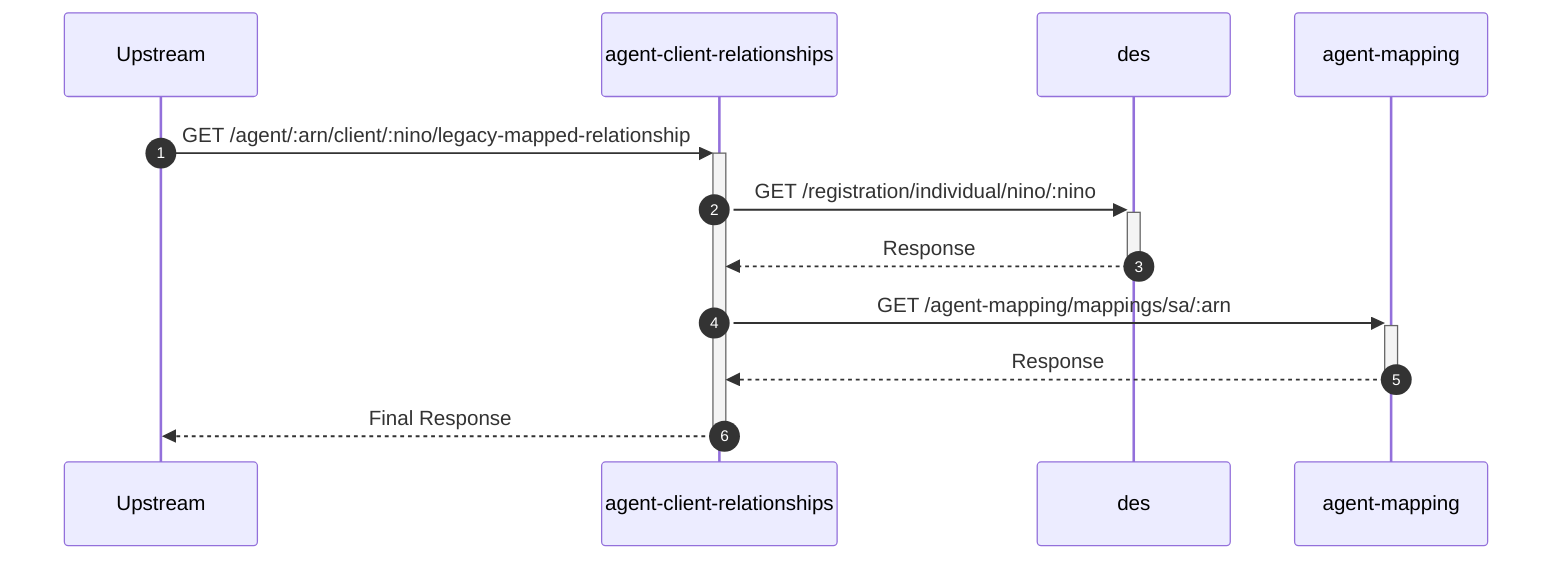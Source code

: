 sequenceDiagram
    autonumber
    participant Upstream
    participant agent-client-relationships
    participant des
    participant agent-mapping

    Upstream->>+agent-client-relationships: GET /agent/:arn/client/:nino/legacy-mapped-relationship
    agent-client-relationships->>+des: GET /registration/individual/nino/:nino
    des-->>-agent-client-relationships: Response
    agent-client-relationships->>+agent-mapping: GET /agent-mapping/mappings/sa/:arn
    agent-mapping-->>-agent-client-relationships: Response
    agent-client-relationships-->>-Upstream: Final Response